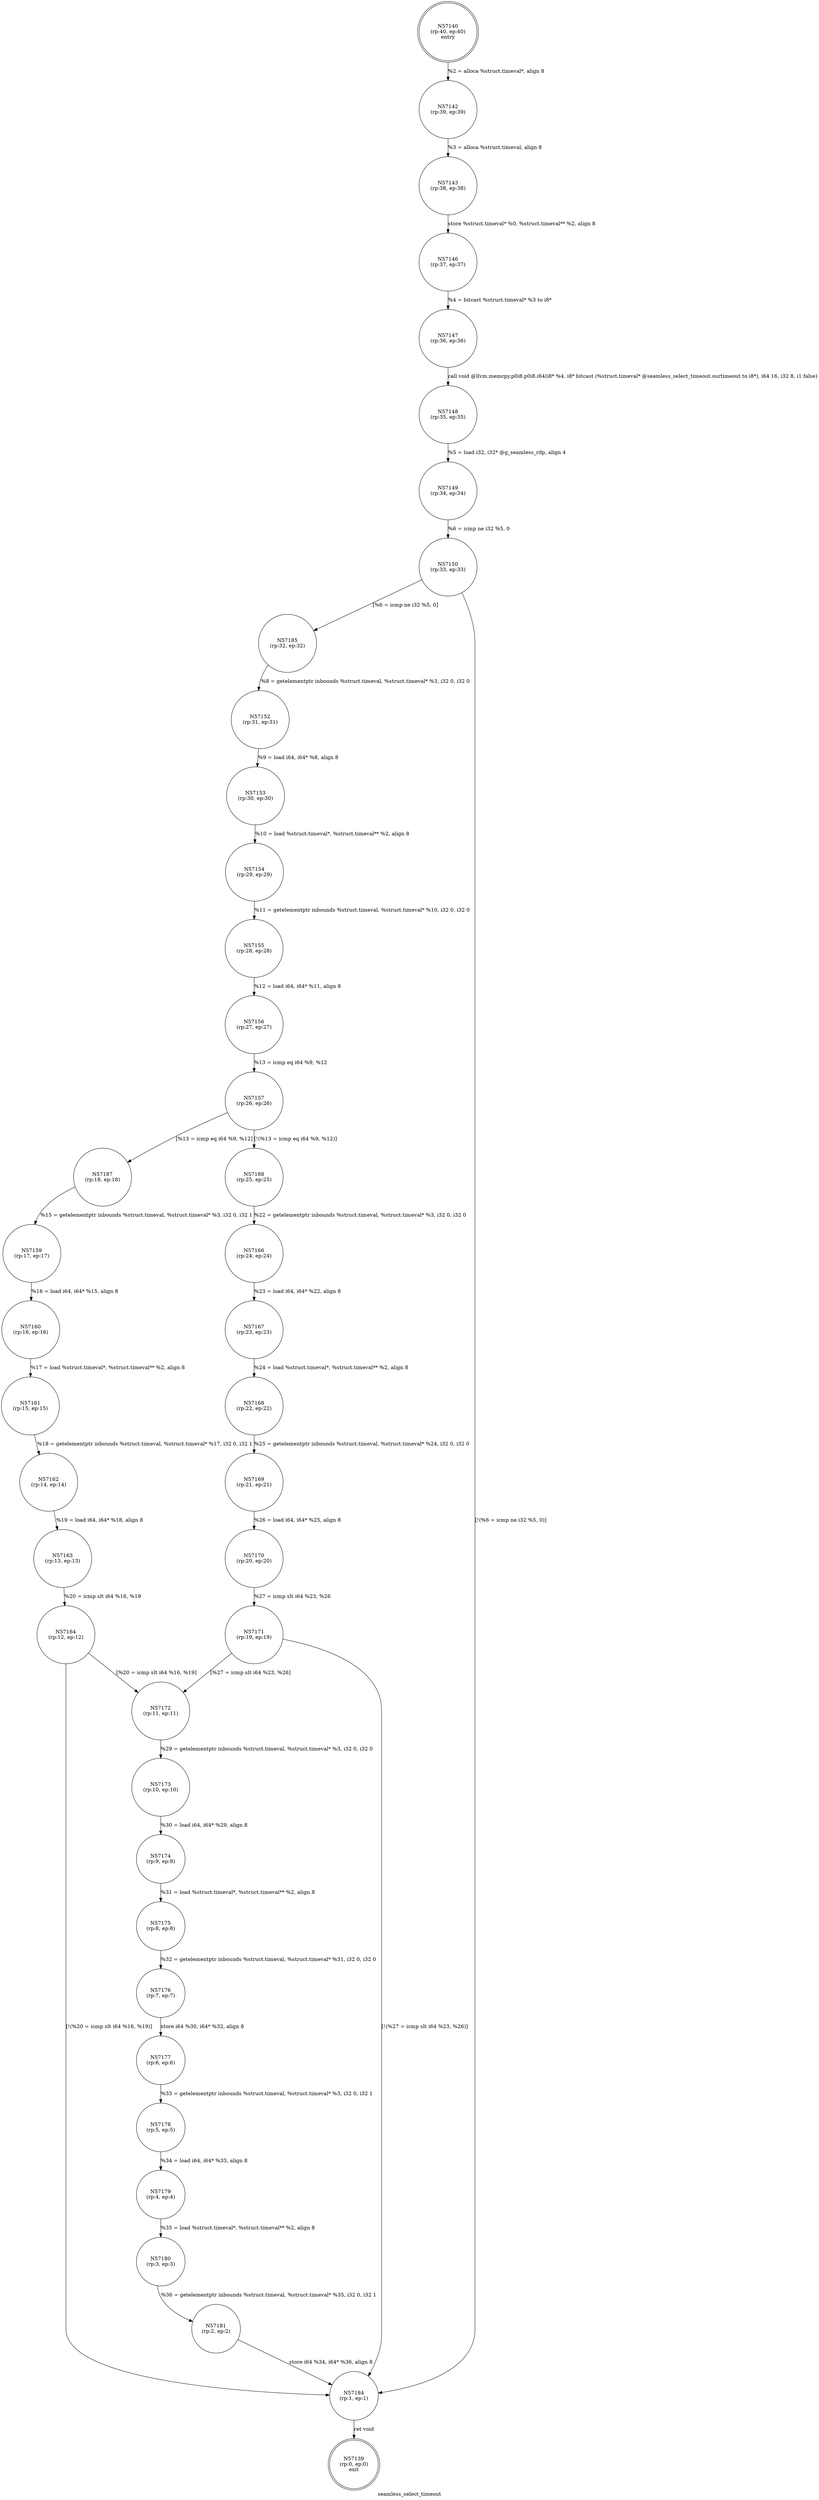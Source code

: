 digraph seamless_select_timeout {
label="seamless_select_timeout"
57139 [label="N57139\n(rp:0, ep:0)\nexit", shape="doublecircle"]
57140 [label="N57140\n(rp:40, ep:40)\nentry", shape="doublecircle"]
57140 -> 57142 [label="%2 = alloca %struct.timeval*, align 8"]
57142 [label="N57142\n(rp:39, ep:39)", shape="circle"]
57142 -> 57143 [label="%3 = alloca %struct.timeval, align 8"]
57143 [label="N57143\n(rp:38, ep:38)", shape="circle"]
57143 -> 57146 [label="store %struct.timeval* %0, %struct.timeval** %2, align 8"]
57146 [label="N57146\n(rp:37, ep:37)", shape="circle"]
57146 -> 57147 [label="%4 = bitcast %struct.timeval* %3 to i8*"]
57147 [label="N57147\n(rp:36, ep:36)", shape="circle"]
57147 -> 57148 [label="call void @llvm.memcpy.p0i8.p0i8.i64(i8* %4, i8* bitcast (%struct.timeval* @seamless_select_timeout.ourtimeout to i8*), i64 16, i32 8, i1 false)"]
57148 [label="N57148\n(rp:35, ep:35)", shape="circle"]
57148 -> 57149 [label="%5 = load i32, i32* @g_seamless_rdp, align 4"]
57149 [label="N57149\n(rp:34, ep:34)", shape="circle"]
57149 -> 57150 [label="%6 = icmp ne i32 %5, 0"]
57150 [label="N57150\n(rp:33, ep:33)", shape="circle"]
57150 -> 57185 [label="[%6 = icmp ne i32 %5, 0]"]
57150 -> 57184 [label="[!(%6 = icmp ne i32 %5, 0)]"]
57152 [label="N57152\n(rp:31, ep:31)", shape="circle"]
57152 -> 57153 [label="%9 = load i64, i64* %8, align 8"]
57153 [label="N57153\n(rp:30, ep:30)", shape="circle"]
57153 -> 57154 [label="%10 = load %struct.timeval*, %struct.timeval** %2, align 8"]
57154 [label="N57154\n(rp:29, ep:29)", shape="circle"]
57154 -> 57155 [label="%11 = getelementptr inbounds %struct.timeval, %struct.timeval* %10, i32 0, i32 0"]
57155 [label="N57155\n(rp:28, ep:28)", shape="circle"]
57155 -> 57156 [label="%12 = load i64, i64* %11, align 8"]
57156 [label="N57156\n(rp:27, ep:27)", shape="circle"]
57156 -> 57157 [label="%13 = icmp eq i64 %9, %12"]
57157 [label="N57157\n(rp:26, ep:26)", shape="circle"]
57157 -> 57187 [label="[%13 = icmp eq i64 %9, %12]"]
57157 -> 57188 [label="[!(%13 = icmp eq i64 %9, %12)]"]
57159 [label="N57159\n(rp:17, ep:17)", shape="circle"]
57159 -> 57160 [label="%16 = load i64, i64* %15, align 8"]
57160 [label="N57160\n(rp:16, ep:16)", shape="circle"]
57160 -> 57161 [label="%17 = load %struct.timeval*, %struct.timeval** %2, align 8"]
57161 [label="N57161\n(rp:15, ep:15)", shape="circle"]
57161 -> 57162 [label="%18 = getelementptr inbounds %struct.timeval, %struct.timeval* %17, i32 0, i32 1"]
57162 [label="N57162\n(rp:14, ep:14)", shape="circle"]
57162 -> 57163 [label="%19 = load i64, i64* %18, align 8"]
57163 [label="N57163\n(rp:13, ep:13)", shape="circle"]
57163 -> 57164 [label="%20 = icmp slt i64 %16, %19"]
57164 [label="N57164\n(rp:12, ep:12)", shape="circle"]
57164 -> 57172 [label="[%20 = icmp slt i64 %16, %19]"]
57164 -> 57184 [label="[!(%20 = icmp slt i64 %16, %19)]"]
57166 [label="N57166\n(rp:24, ep:24)", shape="circle"]
57166 -> 57167 [label="%23 = load i64, i64* %22, align 8"]
57167 [label="N57167\n(rp:23, ep:23)", shape="circle"]
57167 -> 57168 [label="%24 = load %struct.timeval*, %struct.timeval** %2, align 8"]
57168 [label="N57168\n(rp:22, ep:22)", shape="circle"]
57168 -> 57169 [label="%25 = getelementptr inbounds %struct.timeval, %struct.timeval* %24, i32 0, i32 0"]
57169 [label="N57169\n(rp:21, ep:21)", shape="circle"]
57169 -> 57170 [label="%26 = load i64, i64* %25, align 8"]
57170 [label="N57170\n(rp:20, ep:20)", shape="circle"]
57170 -> 57171 [label="%27 = icmp slt i64 %23, %26"]
57171 [label="N57171\n(rp:19, ep:19)", shape="circle"]
57171 -> 57172 [label="[%27 = icmp slt i64 %23, %26]"]
57171 -> 57184 [label="[!(%27 = icmp slt i64 %23, %26)]"]
57172 [label="N57172\n(rp:11, ep:11)", shape="circle"]
57172 -> 57173 [label="%29 = getelementptr inbounds %struct.timeval, %struct.timeval* %3, i32 0, i32 0"]
57173 [label="N57173\n(rp:10, ep:10)", shape="circle"]
57173 -> 57174 [label="%30 = load i64, i64* %29, align 8"]
57174 [label="N57174\n(rp:9, ep:9)", shape="circle"]
57174 -> 57175 [label="%31 = load %struct.timeval*, %struct.timeval** %2, align 8"]
57175 [label="N57175\n(rp:8, ep:8)", shape="circle"]
57175 -> 57176 [label="%32 = getelementptr inbounds %struct.timeval, %struct.timeval* %31, i32 0, i32 0"]
57176 [label="N57176\n(rp:7, ep:7)", shape="circle"]
57176 -> 57177 [label="store i64 %30, i64* %32, align 8"]
57177 [label="N57177\n(rp:6, ep:6)", shape="circle"]
57177 -> 57178 [label="%33 = getelementptr inbounds %struct.timeval, %struct.timeval* %3, i32 0, i32 1"]
57178 [label="N57178\n(rp:5, ep:5)", shape="circle"]
57178 -> 57179 [label="%34 = load i64, i64* %33, align 8"]
57179 [label="N57179\n(rp:4, ep:4)", shape="circle"]
57179 -> 57180 [label="%35 = load %struct.timeval*, %struct.timeval** %2, align 8"]
57180 [label="N57180\n(rp:3, ep:3)", shape="circle"]
57180 -> 57181 [label="%36 = getelementptr inbounds %struct.timeval, %struct.timeval* %35, i32 0, i32 1"]
57181 [label="N57181\n(rp:2, ep:2)", shape="circle"]
57181 -> 57184 [label="store i64 %34, i64* %36, align 8"]
57184 [label="N57184\n(rp:1, ep:1)", shape="circle"]
57184 -> 57139 [label="ret void"]
57185 [label="N57185\n(rp:32, ep:32)", shape="circle"]
57185 -> 57152 [label="%8 = getelementptr inbounds %struct.timeval, %struct.timeval* %3, i32 0, i32 0"]
57187 [label="N57187\n(rp:18, ep:18)", shape="circle"]
57187 -> 57159 [label="%15 = getelementptr inbounds %struct.timeval, %struct.timeval* %3, i32 0, i32 1"]
57188 [label="N57188\n(rp:25, ep:25)", shape="circle"]
57188 -> 57166 [label="%22 = getelementptr inbounds %struct.timeval, %struct.timeval* %3, i32 0, i32 0"]
}
